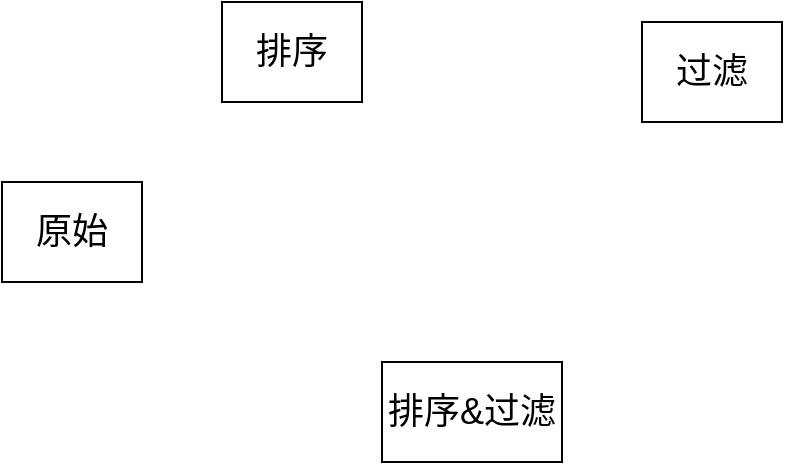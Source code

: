 <mxfile version="21.3.8" type="github">
  <diagram name="Page-1" id="Pj8JxLWc7A7s6rLNthNV">
    <mxGraphModel dx="1434" dy="756" grid="1" gridSize="10" guides="1" tooltips="1" connect="1" arrows="1" fold="1" page="1" pageScale="1" pageWidth="827" pageHeight="1169" math="0" shadow="0">
      <root>
        <mxCell id="0" />
        <mxCell id="1" parent="0" />
        <mxCell id="4GPm9JofVKqe6rXFsB5L-1" value="&lt;font style=&quot;font-size: 18px;&quot;&gt;排序&lt;/font&gt;" style="rounded=0;whiteSpace=wrap;html=1;" vertex="1" parent="1">
          <mxGeometry x="270" y="200" width="70" height="50" as="geometry" />
        </mxCell>
        <mxCell id="4GPm9JofVKqe6rXFsB5L-2" value="&lt;font style=&quot;font-size: 18px;&quot;&gt;过滤&lt;/font&gt;" style="rounded=0;whiteSpace=wrap;html=1;" vertex="1" parent="1">
          <mxGeometry x="480" y="210" width="70" height="50" as="geometry" />
        </mxCell>
        <mxCell id="4GPm9JofVKqe6rXFsB5L-5" value="&lt;font style=&quot;font-size: 18px;&quot;&gt;排序&amp;amp;过滤&lt;/font&gt;" style="rounded=0;whiteSpace=wrap;html=1;" vertex="1" parent="1">
          <mxGeometry x="350" y="380" width="90" height="50" as="geometry" />
        </mxCell>
        <mxCell id="4GPm9JofVKqe6rXFsB5L-6" value="&lt;font style=&quot;font-size: 18px;&quot;&gt;原始&lt;br&gt;&lt;/font&gt;" style="rounded=0;whiteSpace=wrap;html=1;" vertex="1" parent="1">
          <mxGeometry x="160" y="290" width="70" height="50" as="geometry" />
        </mxCell>
      </root>
    </mxGraphModel>
  </diagram>
</mxfile>
